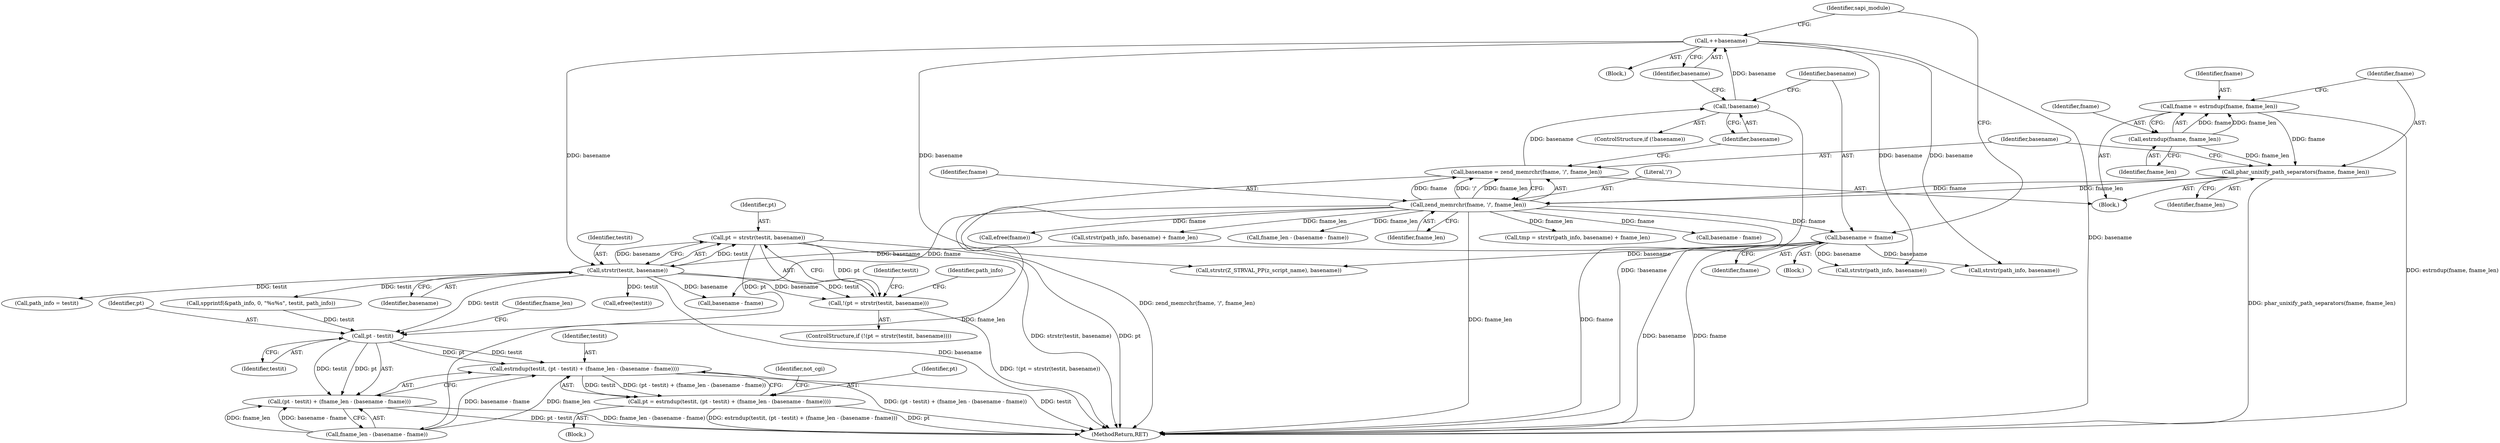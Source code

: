 digraph "0_php_bf58162ddf970f63502837f366930e44d6a992cf@API" {
"1000511" [label="(Call,pt = strstr(testit, basename))"];
"1000513" [label="(Call,strstr(testit, basename))"];
"1000318" [label="(Call,basename = fname)"];
"1000310" [label="(Call,zend_memrchr(fname, '/', fname_len))"];
"1000305" [label="(Call,phar_unixify_path_separators(fname, fname_len))"];
"1000300" [label="(Call,fname = estrndup(fname, fname_len))"];
"1000302" [label="(Call,estrndup(fname, fname_len))"];
"1000323" [label="(Call,++basename)"];
"1000315" [label="(Call,!basename)"];
"1000308" [label="(Call,basename = zend_memrchr(fname, '/', fname_len))"];
"1000510" [label="(Call,!(pt = strstr(testit, basename)))"];
"1000561" [label="(Call,pt - testit)"];
"1000558" [label="(Call,estrndup(testit, (pt - testit) + (fname_len - (basename - fname))))"];
"1000556" [label="(Call,pt = estrndup(testit, (pt - testit) + (fname_len - (basename - fname))))"];
"1000560" [label="(Call,(pt - testit) + (fname_len - (basename - fname)))"];
"1000601" [label="(Call,basename - fname)"];
"1000517" [label="(Call,efree(testit))"];
"1000315" [label="(Call,!basename)"];
"1000310" [label="(Call,zend_memrchr(fname, '/', fname_len))"];
"1000512" [label="(Identifier,pt)"];
"1000945" [label="(Call,efree(fname))"];
"1000867" [label="(Call,strstr(path_info, basename) + fname_len)"];
"1001030" [label="(MethodReturn,RET)"];
"1000309" [label="(Identifier,basename)"];
"1000564" [label="(Call,fname_len - (basename - fname))"];
"1000301" [label="(Identifier,fname)"];
"1000561" [label="(Call,pt - testit)"];
"1000308" [label="(Call,basename = zend_memrchr(fname, '/', fname_len))"];
"1000599" [label="(Call,fname_len - (basename - fname))"];
"1000307" [label="(Identifier,fname_len)"];
"1000514" [label="(Identifier,testit)"];
"1000313" [label="(Identifier,fname_len)"];
"1000509" [label="(ControlStructure,if (!(pt = strstr(testit, basename))))"];
"1000570" [label="(Identifier,not_cgi)"];
"1000302" [label="(Call,estrndup(fname, fname_len))"];
"1000311" [label="(Identifier,fname)"];
"1000320" [label="(Identifier,fname)"];
"1000324" [label="(Identifier,basename)"];
"1000318" [label="(Call,basename = fname)"];
"1000584" [label="(Call,strstr(path_info, basename))"];
"1000868" [label="(Call,strstr(path_info, basename))"];
"1000303" [label="(Identifier,fname)"];
"1000559" [label="(Identifier,testit)"];
"1000322" [label="(Block,)"];
"1000562" [label="(Identifier,pt)"];
"1000521" [label="(Identifier,path_info)"];
"1000319" [label="(Identifier,basename)"];
"1000565" [label="(Identifier,fname_len)"];
"1000511" [label="(Call,pt = strstr(testit, basename))"];
"1000530" [label="(Call,spprintf(&path_info, 0, \"%s%s\", testit, path_info))"];
"1000865" [label="(Call,tmp = strstr(path_info, basename) + fname_len)"];
"1000557" [label="(Identifier,pt)"];
"1000304" [label="(Identifier,fname_len)"];
"1000316" [label="(Identifier,basename)"];
"1000305" [label="(Call,phar_unixify_path_separators(fname, fname_len))"];
"1000560" [label="(Call,(pt - testit) + (fname_len - (basename - fname)))"];
"1000513" [label="(Call,strstr(testit, basename))"];
"1000556" [label="(Call,pt = estrndup(testit, (pt - testit) + (fname_len - (basename - fname))))"];
"1000507" [label="(Block,)"];
"1000518" [label="(Identifier,testit)"];
"1000563" [label="(Identifier,testit)"];
"1000542" [label="(Call,path_info = testit)"];
"1000317" [label="(Block,)"];
"1000331" [label="(Identifier,sapi_module)"];
"1000515" [label="(Identifier,basename)"];
"1000314" [label="(ControlStructure,if (!basename))"];
"1000510" [label="(Call,!(pt = strstr(testit, basename)))"];
"1000312" [label="(Literal,'/')"];
"1000300" [label="(Call,fname = estrndup(fname, fname_len))"];
"1000558" [label="(Call,estrndup(testit, (pt - testit) + (fname_len - (basename - fname))))"];
"1000424" [label="(Call,strstr(Z_STRVAL_PP(z_script_name), basename))"];
"1000182" [label="(Block,)"];
"1000306" [label="(Identifier,fname)"];
"1000323" [label="(Call,++basename)"];
"1000566" [label="(Call,basename - fname)"];
"1000511" -> "1000510"  [label="AST: "];
"1000511" -> "1000513"  [label="CFG: "];
"1000512" -> "1000511"  [label="AST: "];
"1000513" -> "1000511"  [label="AST: "];
"1000510" -> "1000511"  [label="CFG: "];
"1000511" -> "1001030"  [label="DDG: strstr(testit, basename)"];
"1000511" -> "1001030"  [label="DDG: pt"];
"1000511" -> "1000510"  [label="DDG: pt"];
"1000513" -> "1000511"  [label="DDG: testit"];
"1000513" -> "1000511"  [label="DDG: basename"];
"1000511" -> "1000561"  [label="DDG: pt"];
"1000513" -> "1000515"  [label="CFG: "];
"1000514" -> "1000513"  [label="AST: "];
"1000515" -> "1000513"  [label="AST: "];
"1000513" -> "1001030"  [label="DDG: basename"];
"1000513" -> "1000510"  [label="DDG: testit"];
"1000513" -> "1000510"  [label="DDG: basename"];
"1000318" -> "1000513"  [label="DDG: basename"];
"1000323" -> "1000513"  [label="DDG: basename"];
"1000513" -> "1000517"  [label="DDG: testit"];
"1000513" -> "1000530"  [label="DDG: testit"];
"1000513" -> "1000542"  [label="DDG: testit"];
"1000513" -> "1000561"  [label="DDG: testit"];
"1000513" -> "1000566"  [label="DDG: basename"];
"1000318" -> "1000317"  [label="AST: "];
"1000318" -> "1000320"  [label="CFG: "];
"1000319" -> "1000318"  [label="AST: "];
"1000320" -> "1000318"  [label="AST: "];
"1000331" -> "1000318"  [label="CFG: "];
"1000318" -> "1001030"  [label="DDG: basename"];
"1000318" -> "1001030"  [label="DDG: fname"];
"1000310" -> "1000318"  [label="DDG: fname"];
"1000318" -> "1000424"  [label="DDG: basename"];
"1000318" -> "1000584"  [label="DDG: basename"];
"1000318" -> "1000868"  [label="DDG: basename"];
"1000310" -> "1000308"  [label="AST: "];
"1000310" -> "1000313"  [label="CFG: "];
"1000311" -> "1000310"  [label="AST: "];
"1000312" -> "1000310"  [label="AST: "];
"1000313" -> "1000310"  [label="AST: "];
"1000308" -> "1000310"  [label="CFG: "];
"1000310" -> "1001030"  [label="DDG: fname_len"];
"1000310" -> "1001030"  [label="DDG: fname"];
"1000310" -> "1000308"  [label="DDG: fname"];
"1000310" -> "1000308"  [label="DDG: '/'"];
"1000310" -> "1000308"  [label="DDG: fname_len"];
"1000305" -> "1000310"  [label="DDG: fname"];
"1000305" -> "1000310"  [label="DDG: fname_len"];
"1000310" -> "1000564"  [label="DDG: fname_len"];
"1000310" -> "1000566"  [label="DDG: fname"];
"1000310" -> "1000599"  [label="DDG: fname_len"];
"1000310" -> "1000601"  [label="DDG: fname"];
"1000310" -> "1000865"  [label="DDG: fname_len"];
"1000310" -> "1000867"  [label="DDG: fname_len"];
"1000310" -> "1000945"  [label="DDG: fname"];
"1000305" -> "1000182"  [label="AST: "];
"1000305" -> "1000307"  [label="CFG: "];
"1000306" -> "1000305"  [label="AST: "];
"1000307" -> "1000305"  [label="AST: "];
"1000309" -> "1000305"  [label="CFG: "];
"1000305" -> "1001030"  [label="DDG: phar_unixify_path_separators(fname, fname_len)"];
"1000300" -> "1000305"  [label="DDG: fname"];
"1000302" -> "1000305"  [label="DDG: fname_len"];
"1000300" -> "1000182"  [label="AST: "];
"1000300" -> "1000302"  [label="CFG: "];
"1000301" -> "1000300"  [label="AST: "];
"1000302" -> "1000300"  [label="AST: "];
"1000306" -> "1000300"  [label="CFG: "];
"1000300" -> "1001030"  [label="DDG: estrndup(fname, fname_len)"];
"1000302" -> "1000300"  [label="DDG: fname"];
"1000302" -> "1000300"  [label="DDG: fname_len"];
"1000302" -> "1000304"  [label="CFG: "];
"1000303" -> "1000302"  [label="AST: "];
"1000304" -> "1000302"  [label="AST: "];
"1000323" -> "1000322"  [label="AST: "];
"1000323" -> "1000324"  [label="CFG: "];
"1000324" -> "1000323"  [label="AST: "];
"1000331" -> "1000323"  [label="CFG: "];
"1000323" -> "1001030"  [label="DDG: basename"];
"1000315" -> "1000323"  [label="DDG: basename"];
"1000323" -> "1000424"  [label="DDG: basename"];
"1000323" -> "1000584"  [label="DDG: basename"];
"1000323" -> "1000868"  [label="DDG: basename"];
"1000315" -> "1000314"  [label="AST: "];
"1000315" -> "1000316"  [label="CFG: "];
"1000316" -> "1000315"  [label="AST: "];
"1000319" -> "1000315"  [label="CFG: "];
"1000324" -> "1000315"  [label="CFG: "];
"1000315" -> "1001030"  [label="DDG: !basename"];
"1000308" -> "1000315"  [label="DDG: basename"];
"1000308" -> "1000182"  [label="AST: "];
"1000309" -> "1000308"  [label="AST: "];
"1000316" -> "1000308"  [label="CFG: "];
"1000308" -> "1001030"  [label="DDG: zend_memrchr(fname, '/', fname_len)"];
"1000510" -> "1000509"  [label="AST: "];
"1000518" -> "1000510"  [label="CFG: "];
"1000521" -> "1000510"  [label="CFG: "];
"1000510" -> "1001030"  [label="DDG: !(pt = strstr(testit, basename))"];
"1000561" -> "1000560"  [label="AST: "];
"1000561" -> "1000563"  [label="CFG: "];
"1000562" -> "1000561"  [label="AST: "];
"1000563" -> "1000561"  [label="AST: "];
"1000565" -> "1000561"  [label="CFG: "];
"1000561" -> "1000558"  [label="DDG: testit"];
"1000561" -> "1000558"  [label="DDG: pt"];
"1000561" -> "1000560"  [label="DDG: pt"];
"1000561" -> "1000560"  [label="DDG: testit"];
"1000530" -> "1000561"  [label="DDG: testit"];
"1000558" -> "1000556"  [label="AST: "];
"1000558" -> "1000560"  [label="CFG: "];
"1000559" -> "1000558"  [label="AST: "];
"1000560" -> "1000558"  [label="AST: "];
"1000556" -> "1000558"  [label="CFG: "];
"1000558" -> "1001030"  [label="DDG: (pt - testit) + (fname_len - (basename - fname))"];
"1000558" -> "1001030"  [label="DDG: testit"];
"1000558" -> "1000556"  [label="DDG: testit"];
"1000558" -> "1000556"  [label="DDG: (pt - testit) + (fname_len - (basename - fname))"];
"1000564" -> "1000558"  [label="DDG: fname_len"];
"1000564" -> "1000558"  [label="DDG: basename - fname"];
"1000556" -> "1000507"  [label="AST: "];
"1000557" -> "1000556"  [label="AST: "];
"1000570" -> "1000556"  [label="CFG: "];
"1000556" -> "1001030"  [label="DDG: pt"];
"1000556" -> "1001030"  [label="DDG: estrndup(testit, (pt - testit) + (fname_len - (basename - fname)))"];
"1000560" -> "1000564"  [label="CFG: "];
"1000564" -> "1000560"  [label="AST: "];
"1000560" -> "1001030"  [label="DDG: fname_len - (basename - fname)"];
"1000560" -> "1001030"  [label="DDG: pt - testit"];
"1000564" -> "1000560"  [label="DDG: fname_len"];
"1000564" -> "1000560"  [label="DDG: basename - fname"];
}
